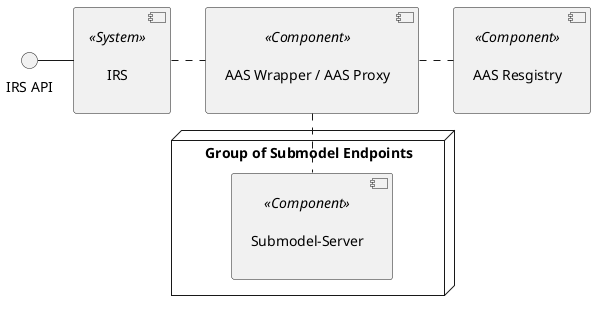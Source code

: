 @startuml 
skinparam monochrome true
skinparam shadowing false

[\n IRS \n] <<System>> as IRS

[\n AAS Wrapper / AAS Proxy \n] <<Component>> as AASW
[\n AAS Resgistry \n] <<Component>> as AASR

node "Group of Submodel Endpoints" {
  [\n Submodel-Server \n] <<Component>> as SN
}

interface "IRS API" as IAPI

IAPI - IRS
IRS . AASW
AASW . AASR
AASW .. SN

@enduml